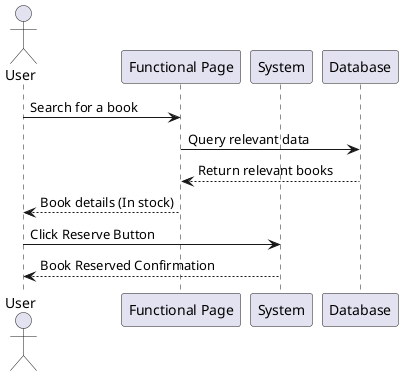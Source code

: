 @startuml
actor User
participant "Functional Page" as Page
participant "System" as System
participant "Database" as DB

User -> Page: Search for a book
Page -> DB: Query relevant data
DB --> Page: Return relevant books
Page --> User: Book details (In stock)
User -> System: Click Reserve Button
System --> User: Book Reserved Confirmation
@enduml